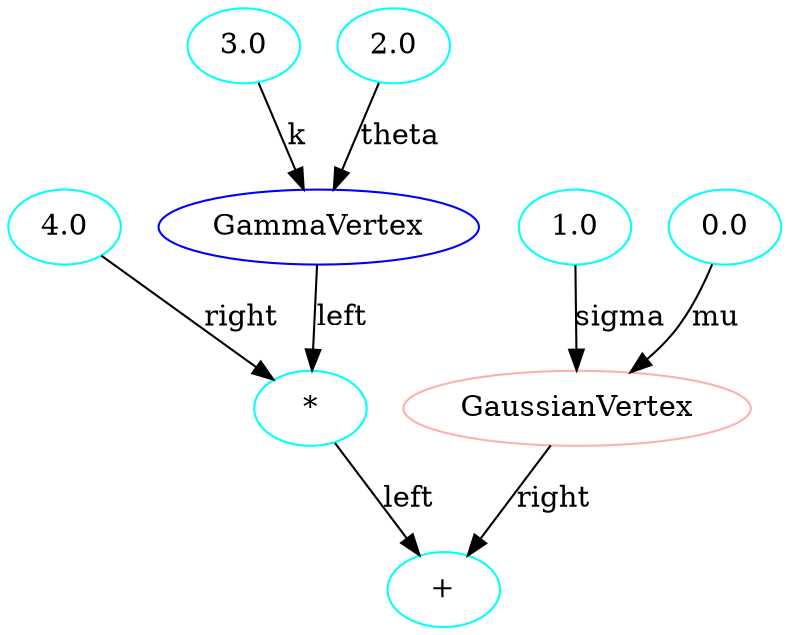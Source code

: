 digraph BayesianNetwork {
96 -> 97 [label=right]
97 -> 98 [label=left]
91 -> 92 [label=sigma]
94 -> 95 [label=k]
95 -> 97 [label=left]
90 -> 92 [label=mu]
93 -> 95 [label=theta]
92 -> 98 [label=right]
97[label="*"] [color="#00FFFF"]
98[label="+"] [color="#00FFFF"]
90[label="0.0"] [color="#00FFFF"]
91[label="1.0"] [color="#00FFFF"]
92[label="GaussianVertex"] [color="#FFAFAF"]
93[label="2.0"] [color="#00FFFF"]
94[label="3.0"] [color="#00FFFF"]
95[label="GammaVertex"] [color="#0000FF"]
96[label="4.0"] [color="#00FFFF"]
}
